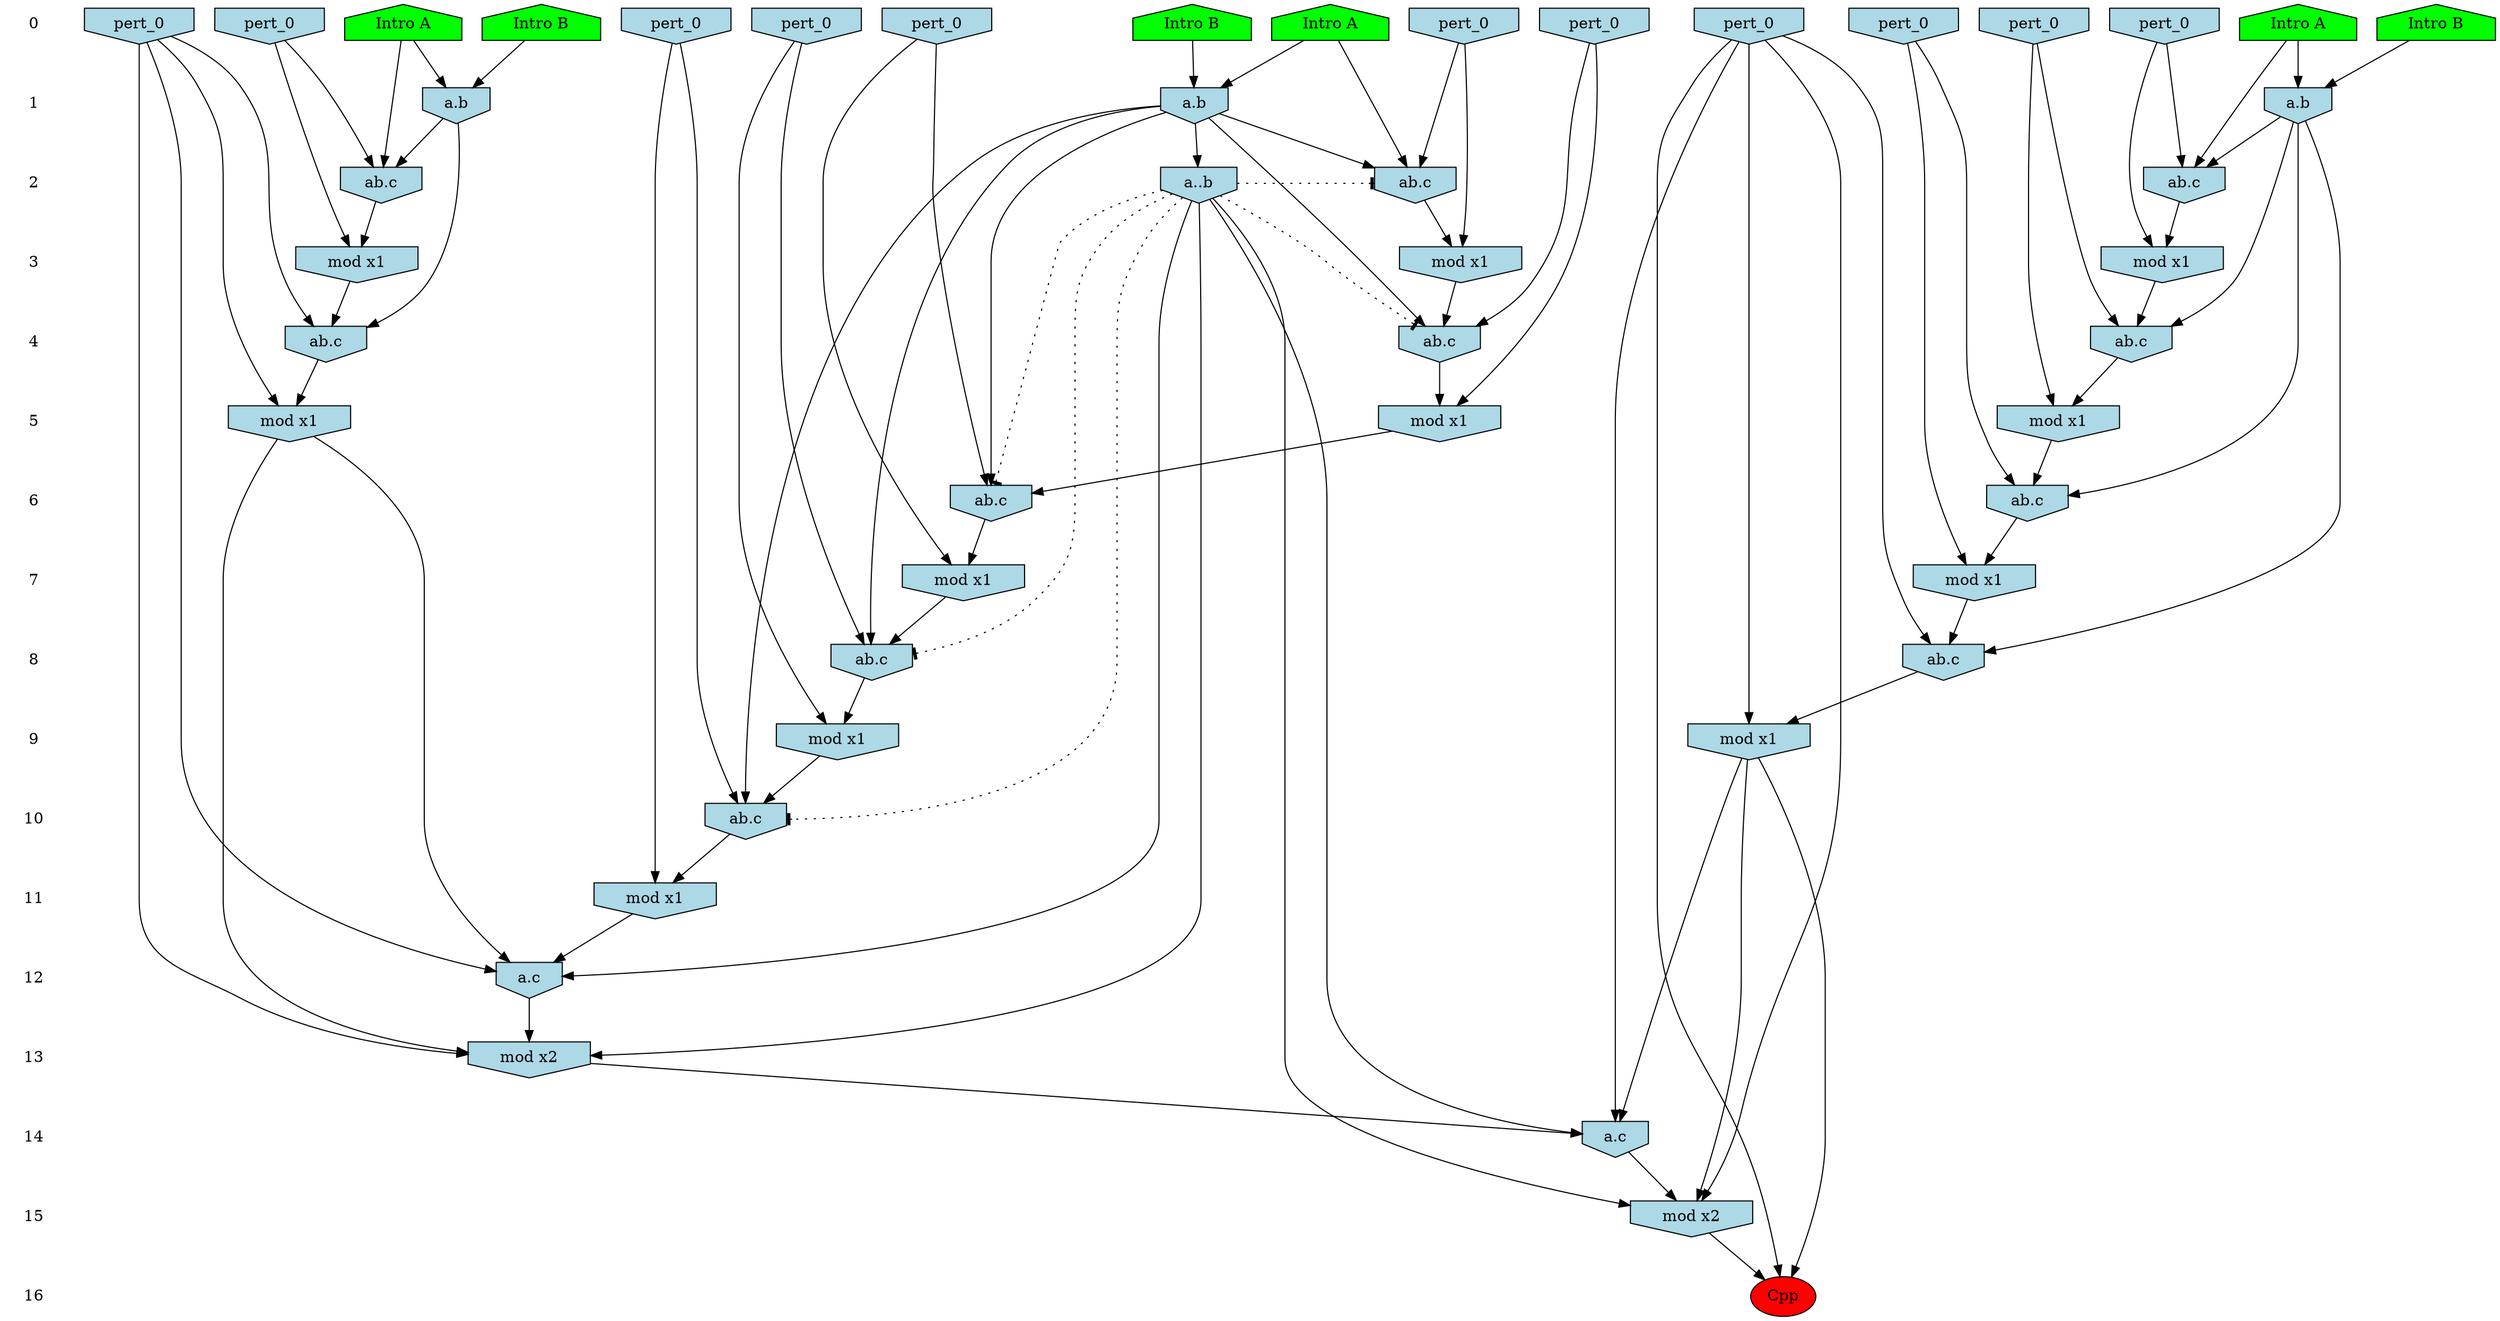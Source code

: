 /* Compression of 1 causal flows obtained in average at 2.004789E+01 t.u */
/* Compressed causal flows were: [8] */
digraph G{
 ranksep=.5 ; 
{ rank = same ; "0" [shape=plaintext] ; node_1 [label ="Intro A", shape=house, style=filled, fillcolor=green] ;
node_2 [label ="Intro B", shape=house, style=filled, fillcolor=green] ;
node_3 [label ="Intro A", shape=house, style=filled, fillcolor=green] ;
node_4 [label ="Intro A", shape=house, style=filled, fillcolor=green] ;
node_5 [label ="Intro B", shape=house, style=filled, fillcolor=green] ;
node_6 [label ="Intro B", shape=house, style=filled, fillcolor=green] ;
node_10 [label="pert_0", shape=invhouse, style=filled, fillcolor = lightblue] ;
node_11 [label="pert_0", shape=invhouse, style=filled, fillcolor = lightblue] ;
node_12 [label="pert_0", shape=invhouse, style=filled, fillcolor = lightblue] ;
node_13 [label="pert_0", shape=invhouse, style=filled, fillcolor = lightblue] ;
node_14 [label="pert_0", shape=invhouse, style=filled, fillcolor = lightblue] ;
node_15 [label="pert_0", shape=invhouse, style=filled, fillcolor = lightblue] ;
node_16 [label="pert_0", shape=invhouse, style=filled, fillcolor = lightblue] ;
node_17 [label="pert_0", shape=invhouse, style=filled, fillcolor = lightblue] ;
node_18 [label="pert_0", shape=invhouse, style=filled, fillcolor = lightblue] ;
node_19 [label="pert_0", shape=invhouse, style=filled, fillcolor = lightblue] ;
node_20 [label="pert_0", shape=invhouse, style=filled, fillcolor = lightblue] ;
}
{ rank = same ; "1" [shape=plaintext] ; node_7 [label="a.b", shape=invhouse, style=filled, fillcolor = lightblue] ;
node_8 [label="a.b", shape=invhouse, style=filled, fillcolor = lightblue] ;
node_9 [label="a.b", shape=invhouse, style=filled, fillcolor = lightblue] ;
}
{ rank = same ; "2" [shape=plaintext] ; node_21 [label="ab.c", shape=invhouse, style=filled, fillcolor = lightblue] ;
node_22 [label="ab.c", shape=invhouse, style=filled, fillcolor = lightblue] ;
node_23 [label="ab.c", shape=invhouse, style=filled, fillcolor = lightblue] ;
node_42 [label="a..b", shape=invhouse, style=filled, fillcolor = lightblue] ;
}
{ rank = same ; "3" [shape=plaintext] ; node_24 [label="mod x1", shape=invhouse, style=filled, fillcolor = lightblue] ;
node_26 [label="mod x1", shape=invhouse, style=filled, fillcolor = lightblue] ;
node_27 [label="mod x1", shape=invhouse, style=filled, fillcolor = lightblue] ;
}
{ rank = same ; "4" [shape=plaintext] ; node_25 [label="ab.c", shape=invhouse, style=filled, fillcolor = lightblue] ;
node_28 [label="ab.c", shape=invhouse, style=filled, fillcolor = lightblue] ;
node_30 [label="ab.c", shape=invhouse, style=filled, fillcolor = lightblue] ;
}
{ rank = same ; "5" [shape=plaintext] ; node_29 [label="mod x1", shape=invhouse, style=filled, fillcolor = lightblue] ;
node_31 [label="mod x1", shape=invhouse, style=filled, fillcolor = lightblue] ;
node_35 [label="mod x1", shape=invhouse, style=filled, fillcolor = lightblue] ;
}
{ rank = same ; "6" [shape=plaintext] ; node_32 [label="ab.c", shape=invhouse, style=filled, fillcolor = lightblue] ;
node_36 [label="ab.c", shape=invhouse, style=filled, fillcolor = lightblue] ;
}
{ rank = same ; "7" [shape=plaintext] ; node_33 [label="mod x1", shape=invhouse, style=filled, fillcolor = lightblue] ;
node_37 [label="mod x1", shape=invhouse, style=filled, fillcolor = lightblue] ;
}
{ rank = same ; "8" [shape=plaintext] ; node_34 [label="ab.c", shape=invhouse, style=filled, fillcolor = lightblue] ;
node_38 [label="ab.c", shape=invhouse, style=filled, fillcolor = lightblue] ;
}
{ rank = same ; "9" [shape=plaintext] ; node_39 [label="mod x1", shape=invhouse, style=filled, fillcolor = lightblue] ;
node_40 [label="mod x1", shape=invhouse, style=filled, fillcolor = lightblue] ;
}
{ rank = same ; "10" [shape=plaintext] ; node_41 [label="ab.c", shape=invhouse, style=filled, fillcolor = lightblue] ;
}
{ rank = same ; "11" [shape=plaintext] ; node_43 [label="mod x1", shape=invhouse, style=filled, fillcolor = lightblue] ;
}
{ rank = same ; "12" [shape=plaintext] ; node_44 [label="a.c", shape=invhouse, style=filled, fillcolor = lightblue] ;
}
{ rank = same ; "13" [shape=plaintext] ; node_45 [label="mod x2", shape=invhouse, style=filled, fillcolor = lightblue] ;
}
{ rank = same ; "14" [shape=plaintext] ; node_46 [label="a.c", shape=invhouse, style=filled, fillcolor = lightblue] ;
}
{ rank = same ; "15" [shape=plaintext] ; node_47 [label="mod x2", shape=invhouse, style=filled, fillcolor = lightblue] ;
}
{ rank = same ; "16" [shape=plaintext] ; node_48 [label ="Cpp", style=filled, fillcolor=red] ;
}
"0" -> "1" [style="invis"]; 
"1" -> "2" [style="invis"]; 
"2" -> "3" [style="invis"]; 
"3" -> "4" [style="invis"]; 
"4" -> "5" [style="invis"]; 
"5" -> "6" [style="invis"]; 
"6" -> "7" [style="invis"]; 
"7" -> "8" [style="invis"]; 
"8" -> "9" [style="invis"]; 
"9" -> "10" [style="invis"]; 
"10" -> "11" [style="invis"]; 
"11" -> "12" [style="invis"]; 
"12" -> "13" [style="invis"]; 
"13" -> "14" [style="invis"]; 
"14" -> "15" [style="invis"]; 
"15" -> "16" [style="invis"]; 
node_1 -> node_7
node_2 -> node_7
node_4 -> node_8
node_6 -> node_8
node_3 -> node_9
node_5 -> node_9
node_4 -> node_21
node_8 -> node_21
node_10 -> node_21
node_1 -> node_22
node_7 -> node_22
node_13 -> node_22
node_3 -> node_23
node_9 -> node_23
node_18 -> node_23
node_18 -> node_24
node_23 -> node_24
node_9 -> node_25
node_19 -> node_25
node_24 -> node_25
node_13 -> node_26
node_22 -> node_26
node_10 -> node_27
node_21 -> node_27
node_7 -> node_28
node_15 -> node_28
node_26 -> node_28
node_19 -> node_29
node_25 -> node_29
node_8 -> node_30
node_20 -> node_30
node_27 -> node_30
node_20 -> node_31
node_30 -> node_31
node_8 -> node_32
node_11 -> node_32
node_31 -> node_32
node_11 -> node_33
node_32 -> node_33
node_8 -> node_34
node_12 -> node_34
node_33 -> node_34
node_15 -> node_35
node_28 -> node_35
node_7 -> node_36
node_14 -> node_36
node_35 -> node_36
node_14 -> node_37
node_36 -> node_37
node_7 -> node_38
node_17 -> node_38
node_37 -> node_38
node_17 -> node_39
node_38 -> node_39
node_12 -> node_40
node_34 -> node_40
node_8 -> node_41
node_16 -> node_41
node_40 -> node_41
node_8 -> node_42
node_16 -> node_43
node_41 -> node_43
node_19 -> node_44
node_29 -> node_44
node_42 -> node_44
node_43 -> node_44
node_19 -> node_45
node_29 -> node_45
node_42 -> node_45
node_44 -> node_45
node_17 -> node_46
node_39 -> node_46
node_42 -> node_46
node_45 -> node_46
node_17 -> node_47
node_39 -> node_47
node_42 -> node_47
node_46 -> node_47
node_17 -> node_48
node_39 -> node_48
node_47 -> node_48
node_42 -> node_21 [style=dotted, arrowhead = tee] 
node_42 -> node_30 [style=dotted, arrowhead = tee] 
node_42 -> node_32 [style=dotted, arrowhead = tee] 
node_42 -> node_34 [style=dotted, arrowhead = tee] 
node_42 -> node_41 [style=dotted, arrowhead = tee] 
}
/*
 Dot generation time: 0.000000
*/